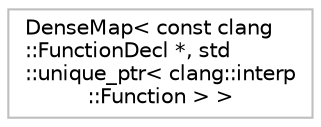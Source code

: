 digraph "Graphical Class Hierarchy"
{
 // LATEX_PDF_SIZE
  bgcolor="transparent";
  edge [fontname="Helvetica",fontsize="10",labelfontname="Helvetica",labelfontsize="10"];
  node [fontname="Helvetica",fontsize="10",shape=record];
  rankdir="LR";
  Node0 [label="DenseMap\< const clang\l::FunctionDecl *, std\l::unique_ptr\< clang::interp\l::Function \> \>",height=0.2,width=0.4,color="grey75",tooltip=" "];
}
